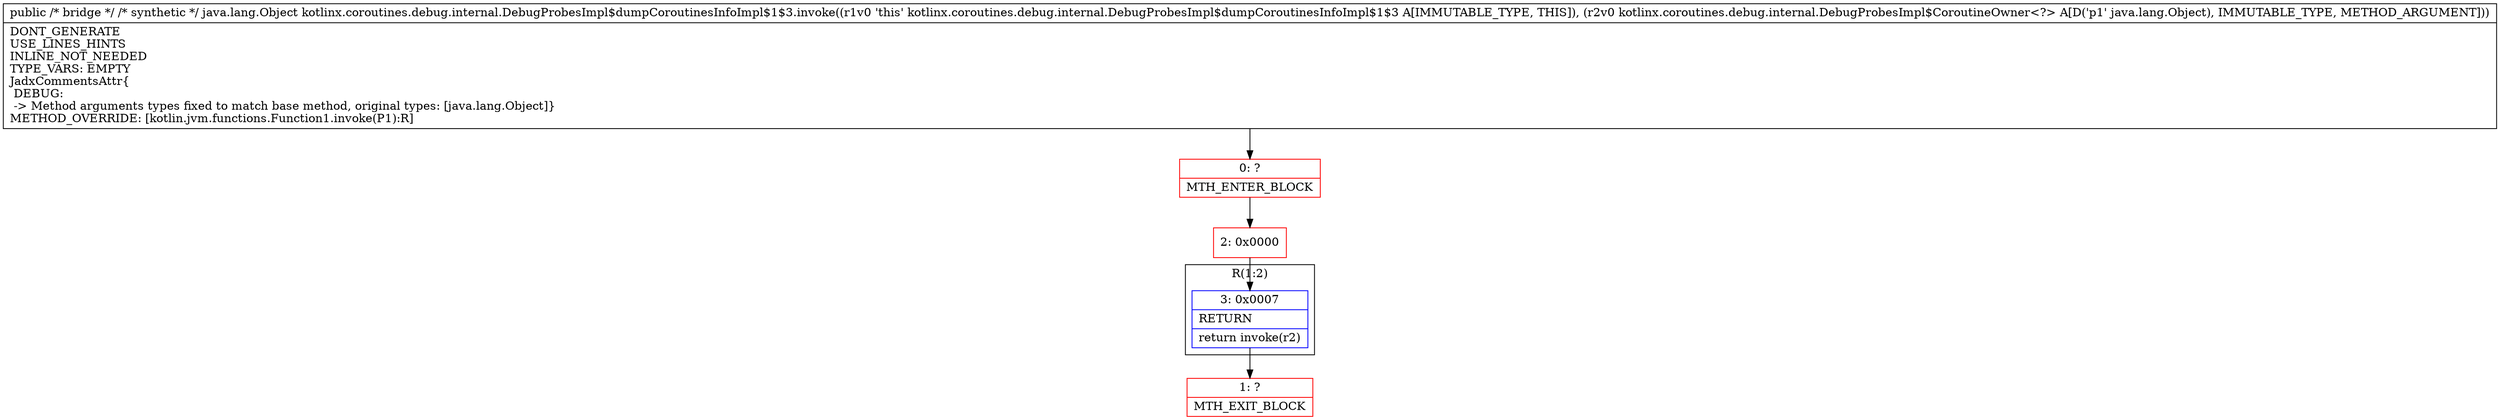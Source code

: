 digraph "CFG forkotlinx.coroutines.debug.internal.DebugProbesImpl$dumpCoroutinesInfoImpl$1$3.invoke(Ljava\/lang\/Object;)Ljava\/lang\/Object;" {
subgraph cluster_Region_2008612116 {
label = "R(1:2)";
node [shape=record,color=blue];
Node_3 [shape=record,label="{3\:\ 0x0007|RETURN\l|return invoke(r2)\l}"];
}
Node_0 [shape=record,color=red,label="{0\:\ ?|MTH_ENTER_BLOCK\l}"];
Node_2 [shape=record,color=red,label="{2\:\ 0x0000}"];
Node_1 [shape=record,color=red,label="{1\:\ ?|MTH_EXIT_BLOCK\l}"];
MethodNode[shape=record,label="{public \/* bridge *\/ \/* synthetic *\/ java.lang.Object kotlinx.coroutines.debug.internal.DebugProbesImpl$dumpCoroutinesInfoImpl$1$3.invoke((r1v0 'this' kotlinx.coroutines.debug.internal.DebugProbesImpl$dumpCoroutinesInfoImpl$1$3 A[IMMUTABLE_TYPE, THIS]), (r2v0 kotlinx.coroutines.debug.internal.DebugProbesImpl$CoroutineOwner\<?\> A[D('p1' java.lang.Object), IMMUTABLE_TYPE, METHOD_ARGUMENT]))  | DONT_GENERATE\lUSE_LINES_HINTS\lINLINE_NOT_NEEDED\lTYPE_VARS: EMPTY\lJadxCommentsAttr\{\l DEBUG: \l \-\> Method arguments types fixed to match base method, original types: [java.lang.Object]\}\lMETHOD_OVERRIDE: [kotlin.jvm.functions.Function1.invoke(P1):R]\l}"];
MethodNode -> Node_0;Node_3 -> Node_1;
Node_0 -> Node_2;
Node_2 -> Node_3;
}

